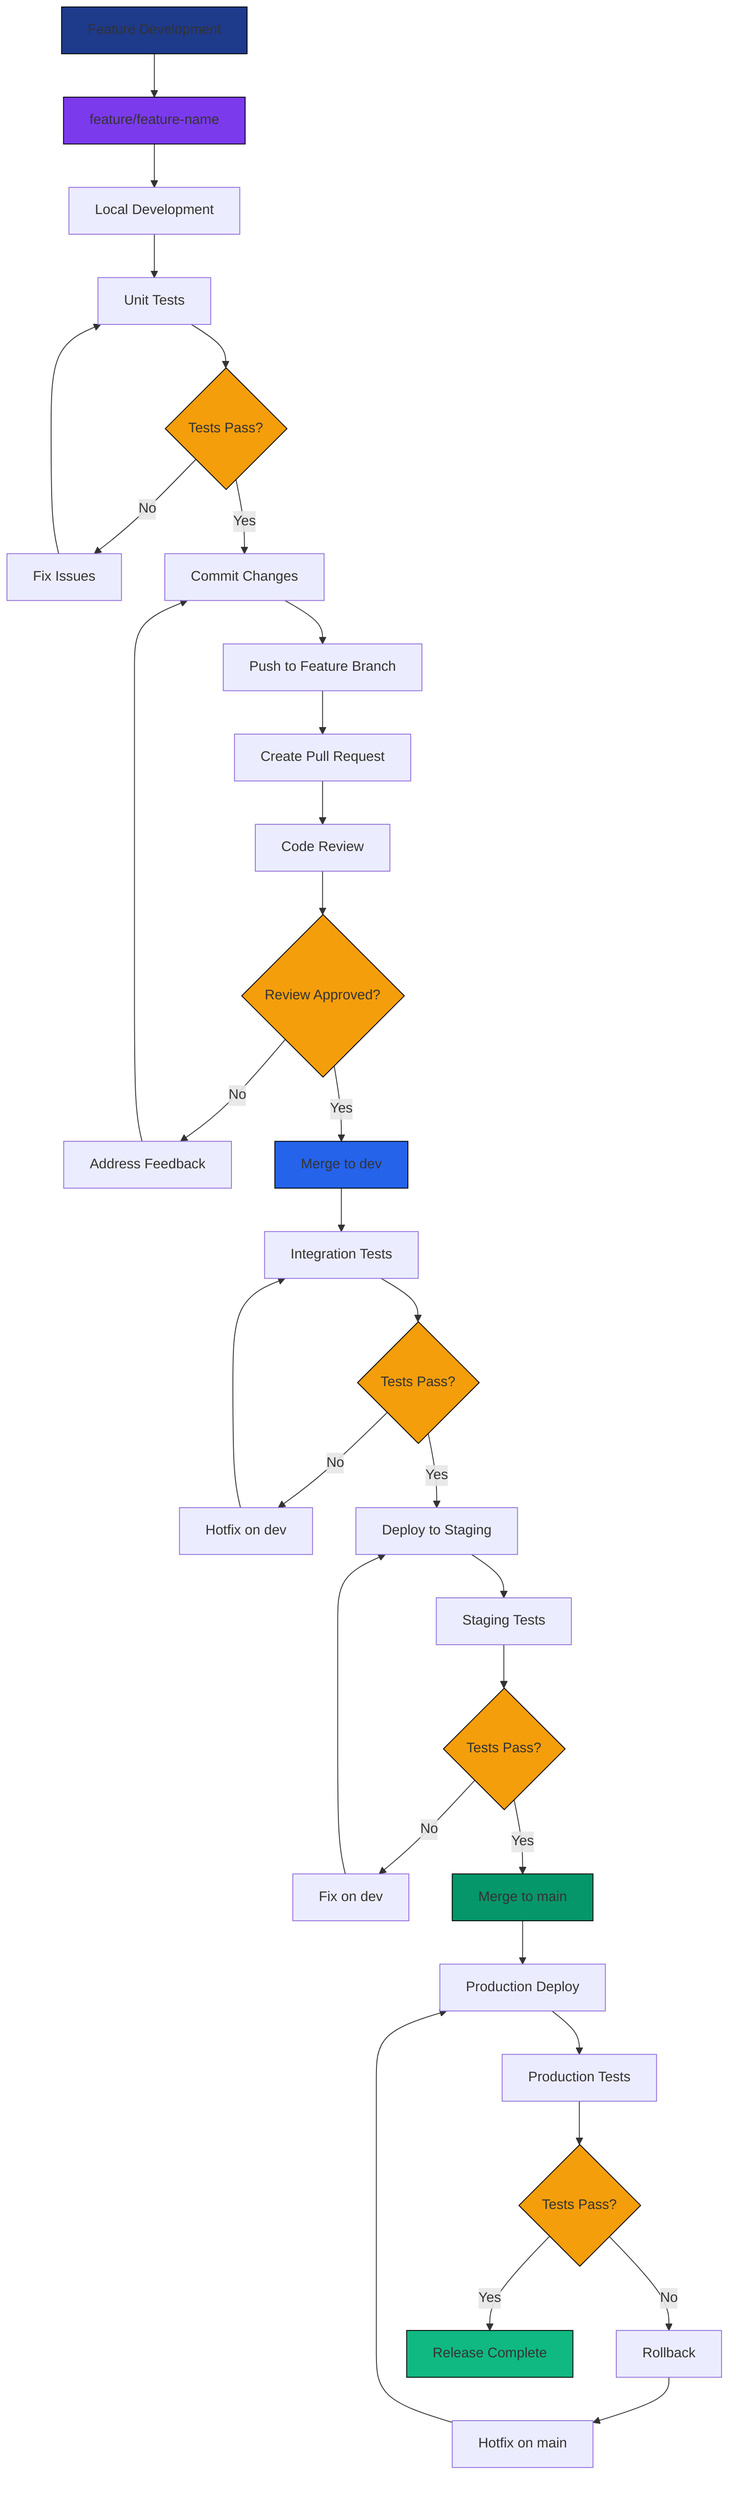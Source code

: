 graph TD
    A[Feature Development] --> B[feature/feature-name]
    B --> C[Local Development]
    C --> D[Unit Tests]
    D --> E{Tests Pass?}
    
    E -->|No| F[Fix Issues]
    F --> D
    E -->|Yes| G[Commit Changes]
    
    G --> H[Push to Feature Branch]
    H --> I[Create Pull Request]
    I --> J[Code Review]
    
    J --> K{Review Approved?}
    K -->|No| L[Address Feedback]
    L --> G
    K -->|Yes| M[Merge to dev]
    
    M --> N[Integration Tests]
    N --> O{Tests Pass?}
    O -->|No| P[Hotfix on dev]
    P --> N
    O -->|Yes| Q[Deploy to Staging]
    
    Q --> R[Staging Tests]
    R --> S{Tests Pass?}
    S -->|No| T[Fix on dev]
    T --> Q
    S -->|Yes| U[Merge to main]
    
    U --> V[Production Deploy]
    V --> W[Production Tests]
    W --> X{Tests Pass?}
    X -->|No| Y[Rollback]
    Y --> Z[Hotfix on main]
    Z --> V
    X -->|Yes| AA[Release Complete]
    
    style A fill:#1E3A8A,stroke:#000000
    style B fill:#7C3AED,stroke:#000000
    style M fill:#2563EB,stroke:#000000
    style U fill:#059669,stroke:#000000
    style AA fill:#10B981,stroke:#000000
    style E fill:#F59E0B,stroke:#000000
    style K fill:#F59E0B,stroke:#000000
    style O fill:#F59E0B,stroke:#000000
    style S fill:#F59E0B,stroke:#000000
    style X fill:#F59E0B,stroke:#000000